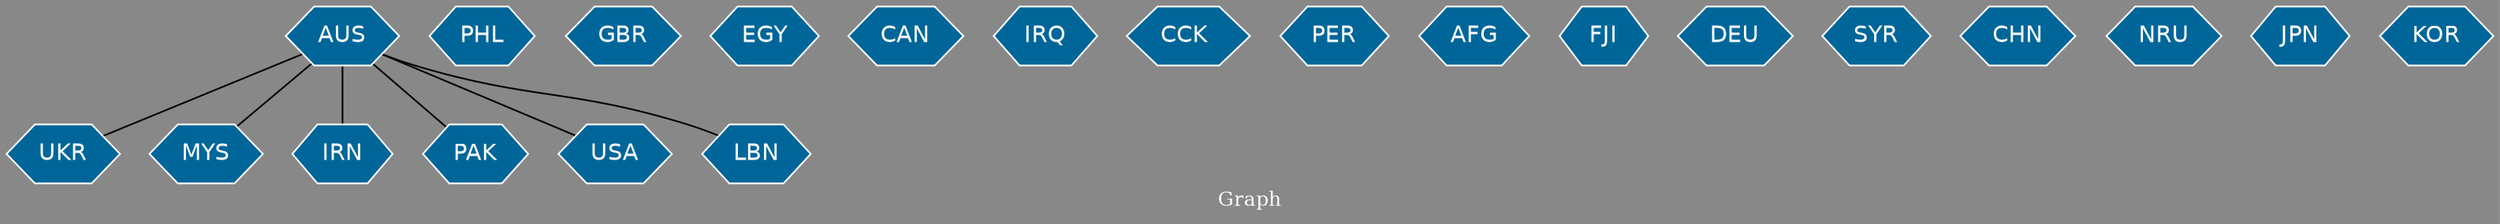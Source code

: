 // Countries together in item graph
graph {
	graph [bgcolor="#888888" fontcolor=white fontsize=12 label="Graph" outputorder=edgesfirst overlap=prism]
	node [color=white fillcolor="#006699" fontcolor=white fontname=Helvetica shape=hexagon style=filled]
	edge [arrowhead=open color=black fontcolor=white fontname=Courier fontsize=12]
		AUS [label=AUS]
		PHL [label=PHL]
		GBR [label=GBR]
		EGY [label=EGY]
		CAN [label=CAN]
		IRQ [label=IRQ]
		"CCK " [label="CCK "]
		UKR [label=UKR]
		PER [label=PER]
		AFG [label=AFG]
		FJI [label=FJI]
		DEU [label=DEU]
		SYR [label=SYR]
		CHN [label=CHN]
		NRU [label=NRU]
		MYS [label=MYS]
		IRN [label=IRN]
		PAK [label=PAK]
		JPN [label=JPN]
		KOR [label=KOR]
		USA [label=USA]
		LBN [label=LBN]
			AUS -- UKR [weight=2]
			AUS -- IRN [weight=1]
			AUS -- PAK [weight=1]
			AUS -- USA [weight=1]
			AUS -- LBN [weight=1]
			AUS -- MYS [weight=1]
}